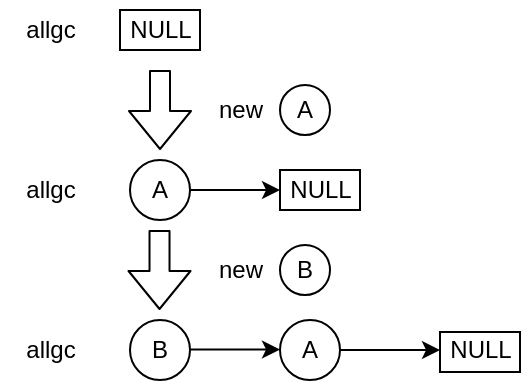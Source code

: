 <mxfile>
    <diagram id="_iM76MYS8qOPmsm7Uyij" name="Page-1">
        <mxGraphModel dx="1014" dy="946" grid="1" gridSize="10" guides="1" tooltips="1" connect="1" arrows="1" fold="1" page="0" pageScale="1" pageWidth="850" pageHeight="1100" math="0" shadow="0">
            <root>
                <mxCell id="0"/>
                <mxCell id="1" parent="0"/>
                <mxCell id="189" value="" style="rounded=0;whiteSpace=wrap;html=1;fontSize=16;" vertex="1" parent="1">
                    <mxGeometry x="-60" y="-30" width="40" height="20" as="geometry"/>
                </mxCell>
                <mxCell id="151" value="A" style="ellipse;whiteSpace=wrap;html=1;aspect=fixed;" vertex="1" parent="1">
                    <mxGeometry x="-55" y="45" width="30" height="30" as="geometry"/>
                </mxCell>
                <mxCell id="152" value="NULL" style="text;html=1;align=center;verticalAlign=middle;resizable=0;points=[];autosize=1;strokeColor=none;fillColor=none;" vertex="1" parent="1">
                    <mxGeometry x="-65" y="-35" width="50" height="30" as="geometry"/>
                </mxCell>
                <mxCell id="154" value="allgc" style="text;html=1;align=center;verticalAlign=middle;resizable=0;points=[];autosize=1;strokeColor=none;fillColor=none;" vertex="1" parent="1">
                    <mxGeometry x="-120" y="-35" width="50" height="30" as="geometry"/>
                </mxCell>
                <mxCell id="158" value="allgc" style="text;html=1;align=center;verticalAlign=middle;resizable=0;points=[];autosize=1;strokeColor=none;fillColor=none;" vertex="1" parent="1">
                    <mxGeometry x="-120" y="45" width="50" height="30" as="geometry"/>
                </mxCell>
                <mxCell id="159" value="" style="endArrow=classic;html=1;exitX=1;exitY=0.5;exitDx=0;exitDy=0;" edge="1" parent="1" source="151">
                    <mxGeometry width="50" height="50" relative="1" as="geometry">
                        <mxPoint x="260" y="345" as="sourcePoint"/>
                        <mxPoint x="20" y="60" as="targetPoint"/>
                    </mxGeometry>
                </mxCell>
                <mxCell id="170" value="&lt;font style=&quot;font-size: 12px;&quot;&gt;new&lt;/font&gt;" style="text;html=1;align=center;verticalAlign=middle;resizable=0;points=[];autosize=1;strokeColor=none;fillColor=none;" vertex="1" parent="1">
                    <mxGeometry x="-25" y="5" width="50" height="30" as="geometry"/>
                </mxCell>
                <mxCell id="180" value="allgc" style="text;html=1;align=center;verticalAlign=middle;resizable=0;points=[];autosize=1;strokeColor=none;fillColor=none;" vertex="1" parent="1">
                    <mxGeometry x="-120" y="125" width="50" height="30" as="geometry"/>
                </mxCell>
                <mxCell id="192" value="" style="shape=flexArrow;endArrow=classic;html=1;fontSize=12;" edge="1" parent="1">
                    <mxGeometry width="50" height="50" relative="1" as="geometry">
                        <mxPoint x="-40" as="sourcePoint"/>
                        <mxPoint x="-40" y="40" as="targetPoint"/>
                    </mxGeometry>
                </mxCell>
                <mxCell id="193" value="A" style="ellipse;whiteSpace=wrap;html=1;aspect=fixed;" vertex="1" parent="1">
                    <mxGeometry x="20" y="7.5" width="25" height="25" as="geometry"/>
                </mxCell>
                <mxCell id="194" value="" style="rounded=0;whiteSpace=wrap;html=1;fontSize=16;" vertex="1" parent="1">
                    <mxGeometry x="20" y="50" width="40" height="20" as="geometry"/>
                </mxCell>
                <mxCell id="195" value="NULL" style="text;html=1;align=center;verticalAlign=middle;resizable=0;points=[];autosize=1;strokeColor=none;fillColor=none;" vertex="1" parent="1">
                    <mxGeometry x="15" y="45" width="50" height="30" as="geometry"/>
                </mxCell>
                <mxCell id="196" value="" style="shape=flexArrow;endArrow=classic;html=1;fontSize=12;" edge="1" parent="1">
                    <mxGeometry width="50" height="50" relative="1" as="geometry">
                        <mxPoint x="-40.24" y="80" as="sourcePoint"/>
                        <mxPoint x="-40.24" y="120" as="targetPoint"/>
                    </mxGeometry>
                </mxCell>
                <mxCell id="197" value="&lt;font style=&quot;font-size: 12px;&quot;&gt;new&lt;/font&gt;" style="text;html=1;align=center;verticalAlign=middle;resizable=0;points=[];autosize=1;strokeColor=none;fillColor=none;" vertex="1" parent="1">
                    <mxGeometry x="-25" y="85" width="50" height="30" as="geometry"/>
                </mxCell>
                <mxCell id="198" value="B" style="ellipse;whiteSpace=wrap;html=1;aspect=fixed;" vertex="1" parent="1">
                    <mxGeometry x="20" y="87.5" width="25" height="25" as="geometry"/>
                </mxCell>
                <mxCell id="199" value="A" style="ellipse;whiteSpace=wrap;html=1;aspect=fixed;" vertex="1" parent="1">
                    <mxGeometry x="20" y="125" width="30" height="30" as="geometry"/>
                </mxCell>
                <mxCell id="200" value="" style="endArrow=classic;html=1;exitX=1;exitY=0.5;exitDx=0;exitDy=0;" edge="1" parent="1" source="199">
                    <mxGeometry width="50" height="50" relative="1" as="geometry">
                        <mxPoint x="340" y="425" as="sourcePoint"/>
                        <mxPoint x="100" y="140" as="targetPoint"/>
                    </mxGeometry>
                </mxCell>
                <mxCell id="201" value="" style="rounded=0;whiteSpace=wrap;html=1;fontSize=16;" vertex="1" parent="1">
                    <mxGeometry x="100" y="131" width="40" height="20" as="geometry"/>
                </mxCell>
                <mxCell id="202" value="NULL" style="text;html=1;align=center;verticalAlign=middle;resizable=0;points=[];autosize=1;strokeColor=none;fillColor=none;" vertex="1" parent="1">
                    <mxGeometry x="95" y="125" width="50" height="30" as="geometry"/>
                </mxCell>
                <mxCell id="204" value="B" style="ellipse;whiteSpace=wrap;html=1;aspect=fixed;" vertex="1" parent="1">
                    <mxGeometry x="-55" y="125" width="30" height="30" as="geometry"/>
                </mxCell>
                <mxCell id="205" value="" style="endArrow=classic;html=1;exitX=1;exitY=0.5;exitDx=0;exitDy=0;" edge="1" parent="1">
                    <mxGeometry width="50" height="50" relative="1" as="geometry">
                        <mxPoint x="-25" y="139.76" as="sourcePoint"/>
                        <mxPoint x="20" y="139.76" as="targetPoint"/>
                    </mxGeometry>
                </mxCell>
            </root>
        </mxGraphModel>
    </diagram>
    <diagram id="ouXvWICmlVundjtFWcuV" name="Page-2">
        <mxGraphModel dx="1143" dy="660" grid="0" gridSize="10" guides="1" tooltips="1" connect="1" arrows="1" fold="1" page="0" pageScale="1" pageWidth="850" pageHeight="1100" math="0" shadow="0">
            <root>
                <mxCell id="0"/>
                <mxCell id="1" parent="0"/>
                <mxCell id="sn1TwzaURbwhgX4UDGPd-155" value="" style="rounded=0;whiteSpace=wrap;html=1;strokeColor=#FFFFFF;fontSize=12;fontColor=#FF0000;fillColor=none;" vertex="1" parent="1">
                    <mxGeometry x="-180" y="1830" width="530" height="340" as="geometry"/>
                </mxCell>
                <mxCell id="sn1TwzaURbwhgX4UDGPd-61" value="" style="rounded=0;whiteSpace=wrap;html=1;strokeColor=#FFFFFF;fontSize=12;fontColor=#FF0000;fillColor=none;" vertex="1" parent="1">
                    <mxGeometry x="-180" y="390" width="530" height="340" as="geometry"/>
                </mxCell>
                <mxCell id="sn1TwzaURbwhgX4UDGPd-1" value="allgc" style="text;html=1;align=center;verticalAlign=middle;resizable=0;points=[];autosize=1;strokeColor=none;fillColor=none;" vertex="1" parent="1">
                    <mxGeometry x="-165" y="405.5" width="50" height="30" as="geometry"/>
                </mxCell>
                <mxCell id="sn1TwzaURbwhgX4UDGPd-2" value="A" style="ellipse;whiteSpace=wrap;html=1;aspect=fixed;" vertex="1" parent="1">
                    <mxGeometry x="205" y="405.5" width="30" height="30" as="geometry"/>
                </mxCell>
                <mxCell id="sn1TwzaURbwhgX4UDGPd-3" value="" style="endArrow=classic;html=1;exitX=1;exitY=0.5;exitDx=0;exitDy=0;" edge="1" parent="1" source="sn1TwzaURbwhgX4UDGPd-2">
                    <mxGeometry width="50" height="50" relative="1" as="geometry">
                        <mxPoint x="525" y="705.5" as="sourcePoint"/>
                        <mxPoint x="285" y="420.5" as="targetPoint"/>
                    </mxGeometry>
                </mxCell>
                <mxCell id="sn1TwzaURbwhgX4UDGPd-4" value="" style="rounded=0;whiteSpace=wrap;html=1;fontSize=16;" vertex="1" parent="1">
                    <mxGeometry x="285" y="411.5" width="40" height="20" as="geometry"/>
                </mxCell>
                <mxCell id="sn1TwzaURbwhgX4UDGPd-5" value="NULL" style="text;html=1;align=center;verticalAlign=middle;resizable=0;points=[];autosize=1;strokeColor=none;fillColor=none;" vertex="1" parent="1">
                    <mxGeometry x="280" y="405.5" width="50" height="30" as="geometry"/>
                </mxCell>
                <mxCell id="sn1TwzaURbwhgX4UDGPd-6" value="B" style="ellipse;whiteSpace=wrap;html=1;aspect=fixed;" vertex="1" parent="1">
                    <mxGeometry x="130" y="405.5" width="30" height="30" as="geometry"/>
                </mxCell>
                <mxCell id="sn1TwzaURbwhgX4UDGPd-7" value="" style="endArrow=classic;html=1;exitX=1;exitY=0.5;exitDx=0;exitDy=0;" edge="1" parent="1">
                    <mxGeometry width="50" height="50" relative="1" as="geometry">
                        <mxPoint x="160" y="420.26" as="sourcePoint"/>
                        <mxPoint x="205" y="420.26" as="targetPoint"/>
                    </mxGeometry>
                </mxCell>
                <mxCell id="sn1TwzaURbwhgX4UDGPd-8" value="" style="rounded=0;whiteSpace=wrap;html=1;fontSize=12;fillColor=default;strokeColor=#FF0000;" vertex="1" parent="1">
                    <mxGeometry x="-120" y="600" width="80" height="40" as="geometry"/>
                </mxCell>
                <mxCell id="sn1TwzaURbwhgX4UDGPd-9" value="" style="rounded=0;whiteSpace=wrap;html=1;fontSize=12;fillColor=default;strokeColor=#FF0000;" vertex="1" parent="1">
                    <mxGeometry x="-120" y="560" width="80" height="40" as="geometry"/>
                </mxCell>
                <mxCell id="sn1TwzaURbwhgX4UDGPd-10" value="" style="rounded=0;whiteSpace=wrap;html=1;fontSize=12;fillColor=default;strokeColor=#FF0000;" vertex="1" parent="1">
                    <mxGeometry x="-120" y="520" width="80" height="40" as="geometry"/>
                </mxCell>
                <mxCell id="sn1TwzaURbwhgX4UDGPd-11" value="&lt;font color=&quot;#ff0000&quot;&gt;...&lt;/font&gt;" style="rounded=0;whiteSpace=wrap;html=1;fontSize=12;fillColor=default;strokeColor=#FF0000;" vertex="1" parent="1">
                    <mxGeometry x="-120" y="480" width="80" height="40" as="geometry"/>
                </mxCell>
                <mxCell id="sn1TwzaURbwhgX4UDGPd-12" value="" style="ellipse;whiteSpace=wrap;html=1;fontSize=12;strokeColor=#FFFF33;" vertex="1" parent="1">
                    <mxGeometry x="-115" y="680" width="70" height="40" as="geometry"/>
                </mxCell>
                <mxCell id="sn1TwzaURbwhgX4UDGPd-13" value="A" style="ellipse;whiteSpace=wrap;html=1;aspect=fixed;" vertex="1" parent="1">
                    <mxGeometry x="40" y="605" width="30" height="30" as="geometry"/>
                </mxCell>
                <mxCell id="sn1TwzaURbwhgX4UDGPd-14" value="D" style="ellipse;whiteSpace=wrap;html=1;aspect=fixed;" vertex="1" parent="1">
                    <mxGeometry x="105" y="685" width="30" height="30" as="geometry"/>
                </mxCell>
                <mxCell id="sn1TwzaURbwhgX4UDGPd-15" value="C" style="ellipse;whiteSpace=wrap;html=1;aspect=fixed;" vertex="1" parent="1">
                    <mxGeometry x="105" y="525" width="30" height="30" as="geometry"/>
                </mxCell>
                <mxCell id="sn1TwzaURbwhgX4UDGPd-16" value="B" style="ellipse;whiteSpace=wrap;html=1;aspect=fixed;" vertex="1" parent="1">
                    <mxGeometry x="105" y="605" width="30" height="30" as="geometry"/>
                </mxCell>
                <mxCell id="sn1TwzaURbwhgX4UDGPd-17" value="&lt;font color=&quot;#ff0000&quot;&gt;栈&lt;/font&gt;" style="text;html=1;align=center;verticalAlign=middle;resizable=0;points=[];autosize=1;strokeColor=none;fillColor=none;fontSize=12;" vertex="1" parent="1">
                    <mxGeometry x="-160" y="550" width="40" height="30" as="geometry"/>
                </mxCell>
                <mxCell id="sn1TwzaURbwhgX4UDGPd-18" value="" style="endArrow=classic;html=1;fontSize=12;exitX=1;exitY=0.5;exitDx=0;exitDy=0;strokeColor=#FF0000;" edge="1" parent="1" source="sn1TwzaURbwhgX4UDGPd-8">
                    <mxGeometry width="50" height="50" relative="1" as="geometry">
                        <mxPoint x="-30" y="570" as="sourcePoint"/>
                        <mxPoint x="40" y="620" as="targetPoint"/>
                    </mxGeometry>
                </mxCell>
                <mxCell id="sn1TwzaURbwhgX4UDGPd-19" value="" style="endArrow=classic;html=1;strokeColor=#00FF00;fontSize=12;exitX=1;exitY=0.5;exitDx=0;exitDy=0;entryX=0;entryY=0.5;entryDx=0;entryDy=0;" edge="1" parent="1" source="sn1TwzaURbwhgX4UDGPd-13" target="sn1TwzaURbwhgX4UDGPd-16">
                    <mxGeometry width="50" height="50" relative="1" as="geometry">
                        <mxPoint x="30" y="610" as="sourcePoint"/>
                        <mxPoint x="100" y="620" as="targetPoint"/>
                    </mxGeometry>
                </mxCell>
                <mxCell id="sn1TwzaURbwhgX4UDGPd-20" value="" style="endArrow=classic;html=1;strokeColor=#00FF00;fontSize=12;exitX=0.5;exitY=1;exitDx=0;exitDy=0;" edge="1" parent="1" source="sn1TwzaURbwhgX4UDGPd-16">
                    <mxGeometry width="50" height="50" relative="1" as="geometry">
                        <mxPoint x="-10" y="640" as="sourcePoint"/>
                        <mxPoint x="120" y="685" as="targetPoint"/>
                    </mxGeometry>
                </mxCell>
                <mxCell id="sn1TwzaURbwhgX4UDGPd-21" value="" style="endArrow=classic;html=1;strokeColor=#00FF00;fontSize=12;entryX=0.5;entryY=1;entryDx=0;entryDy=0;exitX=0.5;exitY=0;exitDx=0;exitDy=0;" edge="1" parent="1" source="sn1TwzaURbwhgX4UDGPd-16" target="sn1TwzaURbwhgX4UDGPd-15">
                    <mxGeometry width="50" height="50" relative="1" as="geometry">
                        <mxPoint x="50" y="630" as="sourcePoint"/>
                        <mxPoint x="100" y="580" as="targetPoint"/>
                    </mxGeometry>
                </mxCell>
                <mxCell id="sn1TwzaURbwhgX4UDGPd-22" value="" style="endArrow=classic;html=1;strokeColor=#FFFF33;fontSize=12;fontColor=#FF0000;exitX=1;exitY=0.5;exitDx=0;exitDy=0;entryX=0;entryY=0.5;entryDx=0;entryDy=0;" edge="1" parent="1" source="sn1TwzaURbwhgX4UDGPd-12" target="sn1TwzaURbwhgX4UDGPd-14">
                    <mxGeometry width="50" height="50" relative="1" as="geometry">
                        <mxPoint x="10" y="630" as="sourcePoint"/>
                        <mxPoint x="60" y="580" as="targetPoint"/>
                    </mxGeometry>
                </mxCell>
                <mxCell id="sn1TwzaURbwhgX4UDGPd-23" value="C" style="ellipse;whiteSpace=wrap;html=1;aspect=fixed;" vertex="1" parent="1">
                    <mxGeometry x="50" y="406.5" width="30" height="30" as="geometry"/>
                </mxCell>
                <mxCell id="sn1TwzaURbwhgX4UDGPd-24" value="" style="endArrow=classic;html=1;exitX=1;exitY=0.5;exitDx=0;exitDy=0;" edge="1" parent="1" source="sn1TwzaURbwhgX4UDGPd-23">
                    <mxGeometry width="50" height="50" relative="1" as="geometry">
                        <mxPoint x="370" y="706.5" as="sourcePoint"/>
                        <mxPoint x="130" y="421.5" as="targetPoint"/>
                    </mxGeometry>
                </mxCell>
                <mxCell id="sn1TwzaURbwhgX4UDGPd-25" value="D" style="ellipse;whiteSpace=wrap;html=1;aspect=fixed;" vertex="1" parent="1">
                    <mxGeometry x="-25" y="406.5" width="30" height="30" as="geometry"/>
                </mxCell>
                <mxCell id="sn1TwzaURbwhgX4UDGPd-26" value="" style="endArrow=classic;html=1;exitX=1;exitY=0.5;exitDx=0;exitDy=0;" edge="1" parent="1">
                    <mxGeometry width="50" height="50" relative="1" as="geometry">
                        <mxPoint x="5" y="421.26" as="sourcePoint"/>
                        <mxPoint x="50" y="421.26" as="targetPoint"/>
                    </mxGeometry>
                </mxCell>
                <mxCell id="sn1TwzaURbwhgX4UDGPd-27" value="E" style="ellipse;whiteSpace=wrap;html=1;aspect=fixed;" vertex="1" parent="1">
                    <mxGeometry x="-100" y="406.5" width="30" height="30" as="geometry"/>
                </mxCell>
                <mxCell id="sn1TwzaURbwhgX4UDGPd-28" value="" style="endArrow=classic;html=1;exitX=1;exitY=0.5;exitDx=0;exitDy=0;" edge="1" parent="1">
                    <mxGeometry width="50" height="50" relative="1" as="geometry">
                        <mxPoint x="-70" y="421.26" as="sourcePoint"/>
                        <mxPoint x="-25" y="421.26" as="targetPoint"/>
                    </mxGeometry>
                </mxCell>
                <mxCell id="sn1TwzaURbwhgX4UDGPd-29" value="&lt;span style=&quot;color: rgb(255, 255, 51);&quot;&gt;全局表&lt;/span&gt;" style="text;html=1;align=center;verticalAlign=middle;resizable=0;points=[];autosize=1;strokeColor=none;fillColor=none;fontSize=12;fontColor=#FF0000;" vertex="1" parent="1">
                    <mxGeometry x="-170" y="685" width="60" height="30" as="geometry"/>
                </mxCell>
                <mxCell id="sn1TwzaURbwhgX4UDGPd-30" value="E" style="ellipse;whiteSpace=wrap;html=1;aspect=fixed;" vertex="1" parent="1">
                    <mxGeometry x="160" y="605" width="30" height="30" as="geometry"/>
                </mxCell>
                <mxCell id="sn1TwzaURbwhgX4UDGPd-62" value="" style="rounded=0;whiteSpace=wrap;html=1;strokeColor=#FFFFFF;fontSize=12;fontColor=#FF0000;fillColor=none;" vertex="1" parent="1">
                    <mxGeometry x="-180" y="750" width="530" height="340" as="geometry"/>
                </mxCell>
                <mxCell id="sn1TwzaURbwhgX4UDGPd-63" value="allgc" style="text;html=1;align=center;verticalAlign=middle;resizable=0;points=[];autosize=1;strokeColor=none;fillColor=none;" vertex="1" parent="1">
                    <mxGeometry x="-165" y="765.5" width="50" height="30" as="geometry"/>
                </mxCell>
                <mxCell id="sn1TwzaURbwhgX4UDGPd-64" value="A" style="ellipse;whiteSpace=wrap;html=1;aspect=fixed;fillColor=#666666;strokeColor=#666666;" vertex="1" parent="1">
                    <mxGeometry x="205" y="765.5" width="30" height="30" as="geometry"/>
                </mxCell>
                <mxCell id="sn1TwzaURbwhgX4UDGPd-65" value="" style="endArrow=classic;html=1;exitX=1;exitY=0.5;exitDx=0;exitDy=0;" edge="1" parent="1" source="sn1TwzaURbwhgX4UDGPd-64">
                    <mxGeometry width="50" height="50" relative="1" as="geometry">
                        <mxPoint x="525" y="1065.5" as="sourcePoint"/>
                        <mxPoint x="285" y="780.5" as="targetPoint"/>
                    </mxGeometry>
                </mxCell>
                <mxCell id="sn1TwzaURbwhgX4UDGPd-66" value="" style="rounded=0;whiteSpace=wrap;html=1;fontSize=16;" vertex="1" parent="1">
                    <mxGeometry x="285" y="771.5" width="40" height="20" as="geometry"/>
                </mxCell>
                <mxCell id="sn1TwzaURbwhgX4UDGPd-67" value="NULL" style="text;html=1;align=center;verticalAlign=middle;resizable=0;points=[];autosize=1;strokeColor=none;fillColor=none;" vertex="1" parent="1">
                    <mxGeometry x="280" y="765.5" width="50" height="30" as="geometry"/>
                </mxCell>
                <mxCell id="sn1TwzaURbwhgX4UDGPd-68" value="B" style="ellipse;whiteSpace=wrap;html=1;aspect=fixed;" vertex="1" parent="1">
                    <mxGeometry x="130" y="765.5" width="30" height="30" as="geometry"/>
                </mxCell>
                <mxCell id="sn1TwzaURbwhgX4UDGPd-69" value="" style="endArrow=classic;html=1;exitX=1;exitY=0.5;exitDx=0;exitDy=0;" edge="1" parent="1">
                    <mxGeometry width="50" height="50" relative="1" as="geometry">
                        <mxPoint x="160" y="780.26" as="sourcePoint"/>
                        <mxPoint x="205" y="780.26" as="targetPoint"/>
                    </mxGeometry>
                </mxCell>
                <mxCell id="sn1TwzaURbwhgX4UDGPd-70" value="" style="rounded=0;whiteSpace=wrap;html=1;fontSize=12;fillColor=default;strokeColor=#FF0000;" vertex="1" parent="1">
                    <mxGeometry x="-120" y="960" width="80" height="40" as="geometry"/>
                </mxCell>
                <mxCell id="sn1TwzaURbwhgX4UDGPd-71" value="" style="rounded=0;whiteSpace=wrap;html=1;fontSize=12;fillColor=default;strokeColor=#FF0000;" vertex="1" parent="1">
                    <mxGeometry x="-120" y="920" width="80" height="40" as="geometry"/>
                </mxCell>
                <mxCell id="sn1TwzaURbwhgX4UDGPd-72" value="" style="rounded=0;whiteSpace=wrap;html=1;fontSize=12;fillColor=default;strokeColor=#FF0000;" vertex="1" parent="1">
                    <mxGeometry x="-120" y="880" width="80" height="40" as="geometry"/>
                </mxCell>
                <mxCell id="sn1TwzaURbwhgX4UDGPd-73" value="&lt;font color=&quot;#ff0000&quot;&gt;...&lt;/font&gt;" style="rounded=0;whiteSpace=wrap;html=1;fontSize=12;fillColor=default;strokeColor=#FF0000;" vertex="1" parent="1">
                    <mxGeometry x="-120" y="840" width="80" height="40" as="geometry"/>
                </mxCell>
                <mxCell id="sn1TwzaURbwhgX4UDGPd-74" value="" style="ellipse;whiteSpace=wrap;html=1;fontSize=12;strokeColor=#FFFF33;" vertex="1" parent="1">
                    <mxGeometry x="-115" y="1040" width="70" height="40" as="geometry"/>
                </mxCell>
                <mxCell id="sn1TwzaURbwhgX4UDGPd-75" value="A" style="ellipse;whiteSpace=wrap;html=1;aspect=fixed;fillColor=#666666;strokeColor=#666666;" vertex="1" parent="1">
                    <mxGeometry x="40" y="965" width="30" height="30" as="geometry"/>
                </mxCell>
                <mxCell id="sn1TwzaURbwhgX4UDGPd-76" value="D" style="ellipse;whiteSpace=wrap;html=1;aspect=fixed;fillColor=#666666;strokeColor=#666666;" vertex="1" parent="1">
                    <mxGeometry x="105" y="1045" width="30" height="30" as="geometry"/>
                </mxCell>
                <mxCell id="sn1TwzaURbwhgX4UDGPd-77" value="C" style="ellipse;whiteSpace=wrap;html=1;aspect=fixed;" vertex="1" parent="1">
                    <mxGeometry x="105" y="885" width="30" height="30" as="geometry"/>
                </mxCell>
                <mxCell id="sn1TwzaURbwhgX4UDGPd-78" value="B" style="ellipse;whiteSpace=wrap;html=1;aspect=fixed;" vertex="1" parent="1">
                    <mxGeometry x="105" y="965" width="30" height="30" as="geometry"/>
                </mxCell>
                <mxCell id="sn1TwzaURbwhgX4UDGPd-79" value="&lt;font color=&quot;#ff0000&quot;&gt;栈&lt;/font&gt;" style="text;html=1;align=center;verticalAlign=middle;resizable=0;points=[];autosize=1;strokeColor=none;fillColor=none;fontSize=12;" vertex="1" parent="1">
                    <mxGeometry x="-160" y="910" width="40" height="30" as="geometry"/>
                </mxCell>
                <mxCell id="sn1TwzaURbwhgX4UDGPd-80" value="" style="endArrow=classic;html=1;fontSize=12;exitX=1;exitY=0.5;exitDx=0;exitDy=0;strokeColor=#FF0000;" edge="1" parent="1" source="sn1TwzaURbwhgX4UDGPd-70">
                    <mxGeometry width="50" height="50" relative="1" as="geometry">
                        <mxPoint x="-30" y="930" as="sourcePoint"/>
                        <mxPoint x="40" y="980" as="targetPoint"/>
                    </mxGeometry>
                </mxCell>
                <mxCell id="sn1TwzaURbwhgX4UDGPd-81" value="" style="endArrow=classic;html=1;strokeColor=#00FF00;fontSize=12;exitX=1;exitY=0.5;exitDx=0;exitDy=0;entryX=0;entryY=0.5;entryDx=0;entryDy=0;" edge="1" parent="1" source="sn1TwzaURbwhgX4UDGPd-75" target="sn1TwzaURbwhgX4UDGPd-78">
                    <mxGeometry width="50" height="50" relative="1" as="geometry">
                        <mxPoint x="30" y="970" as="sourcePoint"/>
                        <mxPoint x="100" y="980" as="targetPoint"/>
                    </mxGeometry>
                </mxCell>
                <mxCell id="sn1TwzaURbwhgX4UDGPd-82" value="" style="endArrow=classic;html=1;strokeColor=#00FF00;fontSize=12;exitX=0.5;exitY=1;exitDx=0;exitDy=0;" edge="1" parent="1" source="sn1TwzaURbwhgX4UDGPd-78">
                    <mxGeometry width="50" height="50" relative="1" as="geometry">
                        <mxPoint x="-10" y="1000" as="sourcePoint"/>
                        <mxPoint x="120" y="1045" as="targetPoint"/>
                    </mxGeometry>
                </mxCell>
                <mxCell id="sn1TwzaURbwhgX4UDGPd-83" value="" style="endArrow=classic;html=1;strokeColor=#00FF00;fontSize=12;entryX=0.5;entryY=1;entryDx=0;entryDy=0;exitX=0.5;exitY=0;exitDx=0;exitDy=0;" edge="1" parent="1" source="sn1TwzaURbwhgX4UDGPd-78" target="sn1TwzaURbwhgX4UDGPd-77">
                    <mxGeometry width="50" height="50" relative="1" as="geometry">
                        <mxPoint x="50" y="990" as="sourcePoint"/>
                        <mxPoint x="100" y="940" as="targetPoint"/>
                    </mxGeometry>
                </mxCell>
                <mxCell id="sn1TwzaURbwhgX4UDGPd-84" value="" style="endArrow=classic;html=1;strokeColor=#FFFF33;fontSize=12;fontColor=#FF0000;exitX=1;exitY=0.5;exitDx=0;exitDy=0;entryX=0;entryY=0.5;entryDx=0;entryDy=0;" edge="1" parent="1" source="sn1TwzaURbwhgX4UDGPd-74" target="sn1TwzaURbwhgX4UDGPd-76">
                    <mxGeometry width="50" height="50" relative="1" as="geometry">
                        <mxPoint x="10" y="990" as="sourcePoint"/>
                        <mxPoint x="60" y="940" as="targetPoint"/>
                    </mxGeometry>
                </mxCell>
                <mxCell id="sn1TwzaURbwhgX4UDGPd-85" value="C" style="ellipse;whiteSpace=wrap;html=1;aspect=fixed;" vertex="1" parent="1">
                    <mxGeometry x="50" y="766.5" width="30" height="30" as="geometry"/>
                </mxCell>
                <mxCell id="sn1TwzaURbwhgX4UDGPd-86" value="" style="endArrow=classic;html=1;exitX=1;exitY=0.5;exitDx=0;exitDy=0;" edge="1" parent="1" source="sn1TwzaURbwhgX4UDGPd-85">
                    <mxGeometry width="50" height="50" relative="1" as="geometry">
                        <mxPoint x="370" y="1066.5" as="sourcePoint"/>
                        <mxPoint x="130" y="781.5" as="targetPoint"/>
                    </mxGeometry>
                </mxCell>
                <mxCell id="sn1TwzaURbwhgX4UDGPd-87" value="D" style="ellipse;whiteSpace=wrap;html=1;aspect=fixed;fillColor=#666666;strokeColor=#666666;" vertex="1" parent="1">
                    <mxGeometry x="-25" y="766.5" width="30" height="30" as="geometry"/>
                </mxCell>
                <mxCell id="sn1TwzaURbwhgX4UDGPd-88" value="" style="endArrow=classic;html=1;exitX=1;exitY=0.5;exitDx=0;exitDy=0;" edge="1" parent="1">
                    <mxGeometry width="50" height="50" relative="1" as="geometry">
                        <mxPoint x="5" y="781.26" as="sourcePoint"/>
                        <mxPoint x="50" y="781.26" as="targetPoint"/>
                    </mxGeometry>
                </mxCell>
                <mxCell id="sn1TwzaURbwhgX4UDGPd-89" value="E" style="ellipse;whiteSpace=wrap;html=1;aspect=fixed;" vertex="1" parent="1">
                    <mxGeometry x="-100" y="766.5" width="30" height="30" as="geometry"/>
                </mxCell>
                <mxCell id="sn1TwzaURbwhgX4UDGPd-90" value="" style="endArrow=classic;html=1;exitX=1;exitY=0.5;exitDx=0;exitDy=0;" edge="1" parent="1">
                    <mxGeometry width="50" height="50" relative="1" as="geometry">
                        <mxPoint x="-70" y="781.26" as="sourcePoint"/>
                        <mxPoint x="-25" y="781.26" as="targetPoint"/>
                    </mxGeometry>
                </mxCell>
                <mxCell id="sn1TwzaURbwhgX4UDGPd-91" value="&lt;span style=&quot;color: rgb(255, 255, 51);&quot;&gt;全局表&lt;/span&gt;" style="text;html=1;align=center;verticalAlign=middle;resizable=0;points=[];autosize=1;strokeColor=none;fillColor=none;fontSize=12;fontColor=#FF0000;" vertex="1" parent="1">
                    <mxGeometry x="-170" y="1045" width="60" height="30" as="geometry"/>
                </mxCell>
                <mxCell id="sn1TwzaURbwhgX4UDGPd-92" value="E" style="ellipse;whiteSpace=wrap;html=1;aspect=fixed;" vertex="1" parent="1">
                    <mxGeometry x="160" y="965" width="30" height="30" as="geometry"/>
                </mxCell>
                <mxCell id="sn1TwzaURbwhgX4UDGPd-93" value="" style="rounded=0;whiteSpace=wrap;html=1;strokeColor=#FFFFFF;fontSize=12;fontColor=#FF0000;fillColor=none;" vertex="1" parent="1">
                    <mxGeometry x="-180" y="1110" width="530" height="340" as="geometry"/>
                </mxCell>
                <mxCell id="sn1TwzaURbwhgX4UDGPd-94" value="allgc" style="text;html=1;align=center;verticalAlign=middle;resizable=0;points=[];autosize=1;strokeColor=none;fillColor=none;" vertex="1" parent="1">
                    <mxGeometry x="-165" y="1125.5" width="50" height="30" as="geometry"/>
                </mxCell>
                <mxCell id="sn1TwzaURbwhgX4UDGPd-95" value="A" style="ellipse;whiteSpace=wrap;html=1;aspect=fixed;fillColor=#000000;strokeColor=#000000;" vertex="1" parent="1">
                    <mxGeometry x="205" y="1125.5" width="30" height="30" as="geometry"/>
                </mxCell>
                <mxCell id="sn1TwzaURbwhgX4UDGPd-96" value="" style="endArrow=classic;html=1;exitX=1;exitY=0.5;exitDx=0;exitDy=0;" edge="1" parent="1" source="sn1TwzaURbwhgX4UDGPd-95">
                    <mxGeometry width="50" height="50" relative="1" as="geometry">
                        <mxPoint x="525" y="1425.5" as="sourcePoint"/>
                        <mxPoint x="285" y="1140.5" as="targetPoint"/>
                    </mxGeometry>
                </mxCell>
                <mxCell id="sn1TwzaURbwhgX4UDGPd-97" value="" style="rounded=0;whiteSpace=wrap;html=1;fontSize=16;" vertex="1" parent="1">
                    <mxGeometry x="285" y="1131.5" width="40" height="20" as="geometry"/>
                </mxCell>
                <mxCell id="sn1TwzaURbwhgX4UDGPd-98" value="NULL" style="text;html=1;align=center;verticalAlign=middle;resizable=0;points=[];autosize=1;strokeColor=none;fillColor=none;" vertex="1" parent="1">
                    <mxGeometry x="280" y="1125.5" width="50" height="30" as="geometry"/>
                </mxCell>
                <mxCell id="sn1TwzaURbwhgX4UDGPd-99" value="B" style="ellipse;whiteSpace=wrap;html=1;aspect=fixed;fillColor=#666666;strokeColor=#666666;" vertex="1" parent="1">
                    <mxGeometry x="130" y="1125.5" width="30" height="30" as="geometry"/>
                </mxCell>
                <mxCell id="sn1TwzaURbwhgX4UDGPd-100" value="" style="endArrow=classic;html=1;exitX=1;exitY=0.5;exitDx=0;exitDy=0;" edge="1" parent="1">
                    <mxGeometry width="50" height="50" relative="1" as="geometry">
                        <mxPoint x="160" y="1140.26" as="sourcePoint"/>
                        <mxPoint x="205" y="1140.26" as="targetPoint"/>
                    </mxGeometry>
                </mxCell>
                <mxCell id="sn1TwzaURbwhgX4UDGPd-101" value="" style="rounded=0;whiteSpace=wrap;html=1;fontSize=12;fillColor=default;strokeColor=#FF0000;" vertex="1" parent="1">
                    <mxGeometry x="-120" y="1320" width="80" height="40" as="geometry"/>
                </mxCell>
                <mxCell id="sn1TwzaURbwhgX4UDGPd-102" value="" style="rounded=0;whiteSpace=wrap;html=1;fontSize=12;fillColor=default;strokeColor=#FF0000;" vertex="1" parent="1">
                    <mxGeometry x="-120" y="1280" width="80" height="40" as="geometry"/>
                </mxCell>
                <mxCell id="sn1TwzaURbwhgX4UDGPd-103" value="" style="rounded=0;whiteSpace=wrap;html=1;fontSize=12;fillColor=default;strokeColor=#FF0000;" vertex="1" parent="1">
                    <mxGeometry x="-120" y="1240" width="80" height="40" as="geometry"/>
                </mxCell>
                <mxCell id="sn1TwzaURbwhgX4UDGPd-104" value="&lt;font color=&quot;#ff0000&quot;&gt;...&lt;/font&gt;" style="rounded=0;whiteSpace=wrap;html=1;fontSize=12;fillColor=default;strokeColor=#FF0000;" vertex="1" parent="1">
                    <mxGeometry x="-120" y="1200" width="80" height="40" as="geometry"/>
                </mxCell>
                <mxCell id="sn1TwzaURbwhgX4UDGPd-105" value="" style="ellipse;whiteSpace=wrap;html=1;fontSize=12;strokeColor=#FFFF33;" vertex="1" parent="1">
                    <mxGeometry x="-115" y="1400" width="70" height="40" as="geometry"/>
                </mxCell>
                <mxCell id="sn1TwzaURbwhgX4UDGPd-106" value="A" style="ellipse;whiteSpace=wrap;html=1;aspect=fixed;fillColor=#000000;strokeColor=#000000;" vertex="1" parent="1">
                    <mxGeometry x="40" y="1325" width="30" height="30" as="geometry"/>
                </mxCell>
                <mxCell id="sn1TwzaURbwhgX4UDGPd-107" value="D" style="ellipse;whiteSpace=wrap;html=1;aspect=fixed;fillColor=#000000;" vertex="1" parent="1">
                    <mxGeometry x="105" y="1405" width="30" height="30" as="geometry"/>
                </mxCell>
                <mxCell id="sn1TwzaURbwhgX4UDGPd-108" value="C" style="ellipse;whiteSpace=wrap;html=1;aspect=fixed;" vertex="1" parent="1">
                    <mxGeometry x="105" y="1245" width="30" height="30" as="geometry"/>
                </mxCell>
                <mxCell id="sn1TwzaURbwhgX4UDGPd-109" value="B" style="ellipse;whiteSpace=wrap;html=1;aspect=fixed;fillColor=#666666;strokeColor=#666666;" vertex="1" parent="1">
                    <mxGeometry x="105" y="1325" width="30" height="30" as="geometry"/>
                </mxCell>
                <mxCell id="sn1TwzaURbwhgX4UDGPd-110" value="&lt;font color=&quot;#ff0000&quot;&gt;栈&lt;/font&gt;" style="text;html=1;align=center;verticalAlign=middle;resizable=0;points=[];autosize=1;strokeColor=none;fillColor=none;fontSize=12;" vertex="1" parent="1">
                    <mxGeometry x="-160" y="1270" width="40" height="30" as="geometry"/>
                </mxCell>
                <mxCell id="sn1TwzaURbwhgX4UDGPd-111" value="" style="endArrow=classic;html=1;fontSize=12;exitX=1;exitY=0.5;exitDx=0;exitDy=0;strokeColor=#FF0000;" edge="1" parent="1" source="sn1TwzaURbwhgX4UDGPd-101">
                    <mxGeometry width="50" height="50" relative="1" as="geometry">
                        <mxPoint x="-30" y="1290" as="sourcePoint"/>
                        <mxPoint x="40" y="1340" as="targetPoint"/>
                    </mxGeometry>
                </mxCell>
                <mxCell id="sn1TwzaURbwhgX4UDGPd-112" value="" style="endArrow=classic;html=1;strokeColor=#00FF00;fontSize=12;exitX=1;exitY=0.5;exitDx=0;exitDy=0;entryX=0;entryY=0.5;entryDx=0;entryDy=0;" edge="1" parent="1" source="sn1TwzaURbwhgX4UDGPd-106" target="sn1TwzaURbwhgX4UDGPd-109">
                    <mxGeometry width="50" height="50" relative="1" as="geometry">
                        <mxPoint x="30" y="1330" as="sourcePoint"/>
                        <mxPoint x="100" y="1340" as="targetPoint"/>
                    </mxGeometry>
                </mxCell>
                <mxCell id="sn1TwzaURbwhgX4UDGPd-113" value="" style="endArrow=classic;html=1;strokeColor=#00FF00;fontSize=12;exitX=0.5;exitY=1;exitDx=0;exitDy=0;" edge="1" parent="1" source="sn1TwzaURbwhgX4UDGPd-109">
                    <mxGeometry width="50" height="50" relative="1" as="geometry">
                        <mxPoint x="-10" y="1360" as="sourcePoint"/>
                        <mxPoint x="120" y="1405" as="targetPoint"/>
                    </mxGeometry>
                </mxCell>
                <mxCell id="sn1TwzaURbwhgX4UDGPd-114" value="" style="endArrow=classic;html=1;strokeColor=#00FF00;fontSize=12;entryX=0.5;entryY=1;entryDx=0;entryDy=0;exitX=0.5;exitY=0;exitDx=0;exitDy=0;" edge="1" parent="1" source="sn1TwzaURbwhgX4UDGPd-109" target="sn1TwzaURbwhgX4UDGPd-108">
                    <mxGeometry width="50" height="50" relative="1" as="geometry">
                        <mxPoint x="50" y="1350" as="sourcePoint"/>
                        <mxPoint x="100" y="1300" as="targetPoint"/>
                    </mxGeometry>
                </mxCell>
                <mxCell id="sn1TwzaURbwhgX4UDGPd-115" value="" style="endArrow=classic;html=1;strokeColor=#FFFF33;fontSize=12;fontColor=#FF0000;exitX=1;exitY=0.5;exitDx=0;exitDy=0;entryX=0;entryY=0.5;entryDx=0;entryDy=0;" edge="1" parent="1" source="sn1TwzaURbwhgX4UDGPd-105" target="sn1TwzaURbwhgX4UDGPd-107">
                    <mxGeometry width="50" height="50" relative="1" as="geometry">
                        <mxPoint x="10" y="1350" as="sourcePoint"/>
                        <mxPoint x="60" y="1300" as="targetPoint"/>
                    </mxGeometry>
                </mxCell>
                <mxCell id="sn1TwzaURbwhgX4UDGPd-116" value="C" style="ellipse;whiteSpace=wrap;html=1;aspect=fixed;" vertex="1" parent="1">
                    <mxGeometry x="50" y="1126.5" width="30" height="30" as="geometry"/>
                </mxCell>
                <mxCell id="sn1TwzaURbwhgX4UDGPd-117" value="" style="endArrow=classic;html=1;exitX=1;exitY=0.5;exitDx=0;exitDy=0;" edge="1" parent="1" source="sn1TwzaURbwhgX4UDGPd-116">
                    <mxGeometry width="50" height="50" relative="1" as="geometry">
                        <mxPoint x="370" y="1426.5" as="sourcePoint"/>
                        <mxPoint x="130" y="1141.5" as="targetPoint"/>
                    </mxGeometry>
                </mxCell>
                <mxCell id="sn1TwzaURbwhgX4UDGPd-118" value="D" style="ellipse;whiteSpace=wrap;html=1;aspect=fixed;fillColor=#000000;strokeColor=#000000;" vertex="1" parent="1">
                    <mxGeometry x="-25" y="1126.5" width="30" height="30" as="geometry"/>
                </mxCell>
                <mxCell id="sn1TwzaURbwhgX4UDGPd-119" value="" style="endArrow=classic;html=1;exitX=1;exitY=0.5;exitDx=0;exitDy=0;" edge="1" parent="1">
                    <mxGeometry width="50" height="50" relative="1" as="geometry">
                        <mxPoint x="5" y="1141.26" as="sourcePoint"/>
                        <mxPoint x="50" y="1141.26" as="targetPoint"/>
                    </mxGeometry>
                </mxCell>
                <mxCell id="sn1TwzaURbwhgX4UDGPd-120" value="E" style="ellipse;whiteSpace=wrap;html=1;aspect=fixed;" vertex="1" parent="1">
                    <mxGeometry x="-100" y="1126.5" width="30" height="30" as="geometry"/>
                </mxCell>
                <mxCell id="sn1TwzaURbwhgX4UDGPd-121" value="" style="endArrow=classic;html=1;exitX=1;exitY=0.5;exitDx=0;exitDy=0;" edge="1" parent="1">
                    <mxGeometry width="50" height="50" relative="1" as="geometry">
                        <mxPoint x="-70" y="1141.26" as="sourcePoint"/>
                        <mxPoint x="-25" y="1141.26" as="targetPoint"/>
                    </mxGeometry>
                </mxCell>
                <mxCell id="sn1TwzaURbwhgX4UDGPd-122" value="&lt;span style=&quot;color: rgb(255, 255, 51);&quot;&gt;全局表&lt;/span&gt;" style="text;html=1;align=center;verticalAlign=middle;resizable=0;points=[];autosize=1;strokeColor=none;fillColor=none;fontSize=12;fontColor=#FF0000;" vertex="1" parent="1">
                    <mxGeometry x="-170" y="1405" width="60" height="30" as="geometry"/>
                </mxCell>
                <mxCell id="sn1TwzaURbwhgX4UDGPd-123" value="E" style="ellipse;whiteSpace=wrap;html=1;aspect=fixed;" vertex="1" parent="1">
                    <mxGeometry x="160" y="1325" width="30" height="30" as="geometry"/>
                </mxCell>
                <mxCell id="sn1TwzaURbwhgX4UDGPd-124" value="" style="rounded=0;whiteSpace=wrap;html=1;strokeColor=#FFFFFF;fontSize=12;fontColor=#FF0000;fillColor=none;" vertex="1" parent="1">
                    <mxGeometry x="-180" y="1470" width="530" height="340" as="geometry"/>
                </mxCell>
                <mxCell id="sn1TwzaURbwhgX4UDGPd-125" value="allgc" style="text;html=1;align=center;verticalAlign=middle;resizable=0;points=[];autosize=1;strokeColor=none;fillColor=none;" vertex="1" parent="1">
                    <mxGeometry x="-165" y="1485.5" width="50" height="30" as="geometry"/>
                </mxCell>
                <mxCell id="sn1TwzaURbwhgX4UDGPd-126" value="A" style="ellipse;whiteSpace=wrap;html=1;aspect=fixed;fillColor=#000000;" vertex="1" parent="1">
                    <mxGeometry x="205" y="1485.5" width="30" height="30" as="geometry"/>
                </mxCell>
                <mxCell id="sn1TwzaURbwhgX4UDGPd-127" value="" style="endArrow=classic;html=1;exitX=1;exitY=0.5;exitDx=0;exitDy=0;" edge="1" parent="1" source="sn1TwzaURbwhgX4UDGPd-126">
                    <mxGeometry width="50" height="50" relative="1" as="geometry">
                        <mxPoint x="525" y="1785.5" as="sourcePoint"/>
                        <mxPoint x="285" y="1500.5" as="targetPoint"/>
                    </mxGeometry>
                </mxCell>
                <mxCell id="sn1TwzaURbwhgX4UDGPd-128" value="" style="rounded=0;whiteSpace=wrap;html=1;fontSize=16;" vertex="1" parent="1">
                    <mxGeometry x="285" y="1491.5" width="40" height="20" as="geometry"/>
                </mxCell>
                <mxCell id="sn1TwzaURbwhgX4UDGPd-129" value="NULL" style="text;html=1;align=center;verticalAlign=middle;resizable=0;points=[];autosize=1;strokeColor=none;fillColor=none;" vertex="1" parent="1">
                    <mxGeometry x="280" y="1485.5" width="50" height="30" as="geometry"/>
                </mxCell>
                <mxCell id="sn1TwzaURbwhgX4UDGPd-130" value="B" style="ellipse;whiteSpace=wrap;html=1;aspect=fixed;fillColor=#000000;" vertex="1" parent="1">
                    <mxGeometry x="130" y="1485.5" width="30" height="30" as="geometry"/>
                </mxCell>
                <mxCell id="sn1TwzaURbwhgX4UDGPd-131" value="" style="endArrow=classic;html=1;exitX=1;exitY=0.5;exitDx=0;exitDy=0;" edge="1" parent="1">
                    <mxGeometry width="50" height="50" relative="1" as="geometry">
                        <mxPoint x="160" y="1500.26" as="sourcePoint"/>
                        <mxPoint x="205" y="1500.26" as="targetPoint"/>
                    </mxGeometry>
                </mxCell>
                <mxCell id="sn1TwzaURbwhgX4UDGPd-132" value="" style="rounded=0;whiteSpace=wrap;html=1;fontSize=12;fillColor=default;strokeColor=#FF0000;" vertex="1" parent="1">
                    <mxGeometry x="-120" y="1680" width="80" height="40" as="geometry"/>
                </mxCell>
                <mxCell id="sn1TwzaURbwhgX4UDGPd-133" value="" style="rounded=0;whiteSpace=wrap;html=1;fontSize=12;fillColor=default;strokeColor=#FF0000;" vertex="1" parent="1">
                    <mxGeometry x="-120" y="1640" width="80" height="40" as="geometry"/>
                </mxCell>
                <mxCell id="sn1TwzaURbwhgX4UDGPd-134" value="" style="rounded=0;whiteSpace=wrap;html=1;fontSize=12;fillColor=default;strokeColor=#FF0000;" vertex="1" parent="1">
                    <mxGeometry x="-120" y="1600" width="80" height="40" as="geometry"/>
                </mxCell>
                <mxCell id="sn1TwzaURbwhgX4UDGPd-135" value="&lt;font color=&quot;#ff0000&quot;&gt;...&lt;/font&gt;" style="rounded=0;whiteSpace=wrap;html=1;fontSize=12;fillColor=default;strokeColor=#FF0000;" vertex="1" parent="1">
                    <mxGeometry x="-120" y="1560" width="80" height="40" as="geometry"/>
                </mxCell>
                <mxCell id="sn1TwzaURbwhgX4UDGPd-136" value="" style="ellipse;whiteSpace=wrap;html=1;fontSize=12;strokeColor=#FFFF33;" vertex="1" parent="1">
                    <mxGeometry x="-115" y="1760" width="70" height="40" as="geometry"/>
                </mxCell>
                <mxCell id="sn1TwzaURbwhgX4UDGPd-137" value="A" style="ellipse;whiteSpace=wrap;html=1;aspect=fixed;fillColor=#000000;strokeColor=#000000;" vertex="1" parent="1">
                    <mxGeometry x="40" y="1685" width="30" height="30" as="geometry"/>
                </mxCell>
                <mxCell id="sn1TwzaURbwhgX4UDGPd-138" value="D" style="ellipse;whiteSpace=wrap;html=1;aspect=fixed;fillColor=#000000;" vertex="1" parent="1">
                    <mxGeometry x="105" y="1765" width="30" height="30" as="geometry"/>
                </mxCell>
                <mxCell id="sn1TwzaURbwhgX4UDGPd-139" value="C" style="ellipse;whiteSpace=wrap;html=1;aspect=fixed;fillColor=#666666;strokeColor=#666666;" vertex="1" parent="1">
                    <mxGeometry x="105" y="1605" width="30" height="30" as="geometry"/>
                </mxCell>
                <mxCell id="sn1TwzaURbwhgX4UDGPd-140" value="B" style="ellipse;whiteSpace=wrap;html=1;aspect=fixed;fillColor=#000000;" vertex="1" parent="1">
                    <mxGeometry x="105" y="1685" width="30" height="30" as="geometry"/>
                </mxCell>
                <mxCell id="sn1TwzaURbwhgX4UDGPd-141" value="&lt;font color=&quot;#ff0000&quot;&gt;栈&lt;/font&gt;" style="text;html=1;align=center;verticalAlign=middle;resizable=0;points=[];autosize=1;strokeColor=none;fillColor=none;fontSize=12;" vertex="1" parent="1">
                    <mxGeometry x="-160" y="1630" width="40" height="30" as="geometry"/>
                </mxCell>
                <mxCell id="sn1TwzaURbwhgX4UDGPd-142" value="" style="endArrow=classic;html=1;fontSize=12;exitX=1;exitY=0.5;exitDx=0;exitDy=0;strokeColor=#FF0000;" edge="1" parent="1" source="sn1TwzaURbwhgX4UDGPd-132">
                    <mxGeometry width="50" height="50" relative="1" as="geometry">
                        <mxPoint x="-30" y="1650" as="sourcePoint"/>
                        <mxPoint x="40" y="1700" as="targetPoint"/>
                    </mxGeometry>
                </mxCell>
                <mxCell id="sn1TwzaURbwhgX4UDGPd-143" value="" style="endArrow=classic;html=1;strokeColor=#00FF00;fontSize=12;exitX=1;exitY=0.5;exitDx=0;exitDy=0;entryX=0;entryY=0.5;entryDx=0;entryDy=0;" edge="1" parent="1" source="sn1TwzaURbwhgX4UDGPd-137" target="sn1TwzaURbwhgX4UDGPd-140">
                    <mxGeometry width="50" height="50" relative="1" as="geometry">
                        <mxPoint x="30" y="1690" as="sourcePoint"/>
                        <mxPoint x="100" y="1700" as="targetPoint"/>
                    </mxGeometry>
                </mxCell>
                <mxCell id="sn1TwzaURbwhgX4UDGPd-144" value="" style="endArrow=classic;html=1;strokeColor=#00FF00;fontSize=12;exitX=0.5;exitY=1;exitDx=0;exitDy=0;" edge="1" parent="1" source="sn1TwzaURbwhgX4UDGPd-140">
                    <mxGeometry width="50" height="50" relative="1" as="geometry">
                        <mxPoint x="-10" y="1720" as="sourcePoint"/>
                        <mxPoint x="120" y="1765" as="targetPoint"/>
                    </mxGeometry>
                </mxCell>
                <mxCell id="sn1TwzaURbwhgX4UDGPd-145" value="" style="endArrow=classic;html=1;strokeColor=#00FF00;fontSize=12;entryX=0.5;entryY=1;entryDx=0;entryDy=0;exitX=0.5;exitY=0;exitDx=0;exitDy=0;" edge="1" parent="1" source="sn1TwzaURbwhgX4UDGPd-140" target="sn1TwzaURbwhgX4UDGPd-139">
                    <mxGeometry width="50" height="50" relative="1" as="geometry">
                        <mxPoint x="50" y="1710" as="sourcePoint"/>
                        <mxPoint x="100" y="1660" as="targetPoint"/>
                    </mxGeometry>
                </mxCell>
                <mxCell id="sn1TwzaURbwhgX4UDGPd-146" value="" style="endArrow=classic;html=1;strokeColor=#FFFF33;fontSize=12;fontColor=#FF0000;exitX=1;exitY=0.5;exitDx=0;exitDy=0;entryX=0;entryY=0.5;entryDx=0;entryDy=0;" edge="1" parent="1" source="sn1TwzaURbwhgX4UDGPd-136" target="sn1TwzaURbwhgX4UDGPd-138">
                    <mxGeometry width="50" height="50" relative="1" as="geometry">
                        <mxPoint x="10" y="1710" as="sourcePoint"/>
                        <mxPoint x="60" y="1660" as="targetPoint"/>
                    </mxGeometry>
                </mxCell>
                <mxCell id="sn1TwzaURbwhgX4UDGPd-147" value="C" style="ellipse;whiteSpace=wrap;html=1;aspect=fixed;fillColor=#666666;strokeColor=#666666;" vertex="1" parent="1">
                    <mxGeometry x="50" y="1486.5" width="30" height="30" as="geometry"/>
                </mxCell>
                <mxCell id="sn1TwzaURbwhgX4UDGPd-148" value="" style="endArrow=classic;html=1;exitX=1;exitY=0.5;exitDx=0;exitDy=0;" edge="1" parent="1" source="sn1TwzaURbwhgX4UDGPd-147">
                    <mxGeometry width="50" height="50" relative="1" as="geometry">
                        <mxPoint x="370" y="1786.5" as="sourcePoint"/>
                        <mxPoint x="130" y="1501.5" as="targetPoint"/>
                    </mxGeometry>
                </mxCell>
                <mxCell id="sn1TwzaURbwhgX4UDGPd-149" value="D" style="ellipse;whiteSpace=wrap;html=1;aspect=fixed;fillColor=#000000;strokeColor=#000000;" vertex="1" parent="1">
                    <mxGeometry x="-25" y="1486.5" width="30" height="30" as="geometry"/>
                </mxCell>
                <mxCell id="sn1TwzaURbwhgX4UDGPd-150" value="" style="endArrow=classic;html=1;exitX=1;exitY=0.5;exitDx=0;exitDy=0;" edge="1" parent="1">
                    <mxGeometry width="50" height="50" relative="1" as="geometry">
                        <mxPoint x="5" y="1501.26" as="sourcePoint"/>
                        <mxPoint x="50" y="1501.26" as="targetPoint"/>
                    </mxGeometry>
                </mxCell>
                <mxCell id="sn1TwzaURbwhgX4UDGPd-151" value="E" style="ellipse;whiteSpace=wrap;html=1;aspect=fixed;" vertex="1" parent="1">
                    <mxGeometry x="-100" y="1486.5" width="30" height="30" as="geometry"/>
                </mxCell>
                <mxCell id="sn1TwzaURbwhgX4UDGPd-152" value="" style="endArrow=classic;html=1;exitX=1;exitY=0.5;exitDx=0;exitDy=0;" edge="1" parent="1">
                    <mxGeometry width="50" height="50" relative="1" as="geometry">
                        <mxPoint x="-70" y="1501.26" as="sourcePoint"/>
                        <mxPoint x="-25" y="1501.26" as="targetPoint"/>
                    </mxGeometry>
                </mxCell>
                <mxCell id="sn1TwzaURbwhgX4UDGPd-153" value="&lt;span style=&quot;color: rgb(255, 255, 51);&quot;&gt;全局表&lt;/span&gt;" style="text;html=1;align=center;verticalAlign=middle;resizable=0;points=[];autosize=1;strokeColor=none;fillColor=none;fontSize=12;fontColor=#FF0000;" vertex="1" parent="1">
                    <mxGeometry x="-170" y="1765" width="60" height="30" as="geometry"/>
                </mxCell>
                <mxCell id="sn1TwzaURbwhgX4UDGPd-154" value="E" style="ellipse;whiteSpace=wrap;html=1;aspect=fixed;" vertex="1" parent="1">
                    <mxGeometry x="160" y="1685" width="30" height="30" as="geometry"/>
                </mxCell>
                <mxCell id="sn1TwzaURbwhgX4UDGPd-156" value="allgc" style="text;html=1;align=center;verticalAlign=middle;resizable=0;points=[];autosize=1;strokeColor=none;fillColor=none;" vertex="1" parent="1">
                    <mxGeometry x="-165" y="1845.5" width="50" height="30" as="geometry"/>
                </mxCell>
                <mxCell id="sn1TwzaURbwhgX4UDGPd-157" value="A" style="ellipse;whiteSpace=wrap;html=1;aspect=fixed;fillColor=#000000;" vertex="1" parent="1">
                    <mxGeometry x="130" y="1845.5" width="30" height="30" as="geometry"/>
                </mxCell>
                <mxCell id="sn1TwzaURbwhgX4UDGPd-158" value="" style="endArrow=classic;html=1;exitX=1;exitY=0.5;exitDx=0;exitDy=0;" edge="1" parent="1" source="sn1TwzaURbwhgX4UDGPd-157">
                    <mxGeometry width="50" height="50" relative="1" as="geometry">
                        <mxPoint x="450" y="2145.5" as="sourcePoint"/>
                        <mxPoint x="210" y="1860.5" as="targetPoint"/>
                    </mxGeometry>
                </mxCell>
                <mxCell id="sn1TwzaURbwhgX4UDGPd-159" value="" style="rounded=0;whiteSpace=wrap;html=1;fontSize=16;" vertex="1" parent="1">
                    <mxGeometry x="210" y="1851.5" width="40" height="20" as="geometry"/>
                </mxCell>
                <mxCell id="sn1TwzaURbwhgX4UDGPd-160" value="NULL" style="text;html=1;align=center;verticalAlign=middle;resizable=0;points=[];autosize=1;strokeColor=none;fillColor=none;" vertex="1" parent="1">
                    <mxGeometry x="205" y="1845.5" width="50" height="30" as="geometry"/>
                </mxCell>
                <mxCell id="sn1TwzaURbwhgX4UDGPd-161" value="B" style="ellipse;whiteSpace=wrap;html=1;aspect=fixed;fillColor=#000000;" vertex="1" parent="1">
                    <mxGeometry x="55" y="1845.5" width="30" height="30" as="geometry"/>
                </mxCell>
                <mxCell id="sn1TwzaURbwhgX4UDGPd-162" value="" style="endArrow=classic;html=1;exitX=1;exitY=0.5;exitDx=0;exitDy=0;" edge="1" parent="1">
                    <mxGeometry width="50" height="50" relative="1" as="geometry">
                        <mxPoint x="85" y="1860.26" as="sourcePoint"/>
                        <mxPoint x="130" y="1860.26" as="targetPoint"/>
                    </mxGeometry>
                </mxCell>
                <mxCell id="sn1TwzaURbwhgX4UDGPd-163" value="" style="rounded=0;whiteSpace=wrap;html=1;fontSize=12;fillColor=default;strokeColor=#FF0000;" vertex="1" parent="1">
                    <mxGeometry x="-120" y="2040" width="80" height="40" as="geometry"/>
                </mxCell>
                <mxCell id="sn1TwzaURbwhgX4UDGPd-164" value="" style="rounded=0;whiteSpace=wrap;html=1;fontSize=12;fillColor=default;strokeColor=#FF0000;" vertex="1" parent="1">
                    <mxGeometry x="-120" y="2000" width="80" height="40" as="geometry"/>
                </mxCell>
                <mxCell id="sn1TwzaURbwhgX4UDGPd-165" value="" style="rounded=0;whiteSpace=wrap;html=1;fontSize=12;fillColor=default;strokeColor=#FF0000;" vertex="1" parent="1">
                    <mxGeometry x="-120" y="1960" width="80" height="40" as="geometry"/>
                </mxCell>
                <mxCell id="sn1TwzaURbwhgX4UDGPd-166" value="&lt;font color=&quot;#ff0000&quot;&gt;...&lt;/font&gt;" style="rounded=0;whiteSpace=wrap;html=1;fontSize=12;fillColor=default;strokeColor=#FF0000;" vertex="1" parent="1">
                    <mxGeometry x="-120" y="1920" width="80" height="40" as="geometry"/>
                </mxCell>
                <mxCell id="sn1TwzaURbwhgX4UDGPd-167" value="" style="ellipse;whiteSpace=wrap;html=1;fontSize=12;strokeColor=#FFFF33;" vertex="1" parent="1">
                    <mxGeometry x="-115" y="2120" width="70" height="40" as="geometry"/>
                </mxCell>
                <mxCell id="sn1TwzaURbwhgX4UDGPd-168" value="A" style="ellipse;whiteSpace=wrap;html=1;aspect=fixed;fillColor=#000000;" vertex="1" parent="1">
                    <mxGeometry x="40" y="2045" width="30" height="30" as="geometry"/>
                </mxCell>
                <mxCell id="sn1TwzaURbwhgX4UDGPd-169" value="D" style="ellipse;whiteSpace=wrap;html=1;aspect=fixed;fillColor=#000000;" vertex="1" parent="1">
                    <mxGeometry x="105" y="2125" width="30" height="30" as="geometry"/>
                </mxCell>
                <mxCell id="sn1TwzaURbwhgX4UDGPd-170" value="C" style="ellipse;whiteSpace=wrap;html=1;aspect=fixed;fillColor=#666666;" vertex="1" parent="1">
                    <mxGeometry x="105" y="1965" width="30" height="30" as="geometry"/>
                </mxCell>
                <mxCell id="sn1TwzaURbwhgX4UDGPd-171" value="B" style="ellipse;whiteSpace=wrap;html=1;aspect=fixed;fillColor=#000000;" vertex="1" parent="1">
                    <mxGeometry x="105" y="2045" width="30" height="30" as="geometry"/>
                </mxCell>
                <mxCell id="sn1TwzaURbwhgX4UDGPd-172" value="&lt;font color=&quot;#ff0000&quot;&gt;栈&lt;/font&gt;" style="text;html=1;align=center;verticalAlign=middle;resizable=0;points=[];autosize=1;strokeColor=none;fillColor=none;fontSize=12;" vertex="1" parent="1">
                    <mxGeometry x="-160" y="1990" width="40" height="30" as="geometry"/>
                </mxCell>
                <mxCell id="sn1TwzaURbwhgX4UDGPd-173" value="" style="endArrow=classic;html=1;fontSize=12;exitX=1;exitY=0.5;exitDx=0;exitDy=0;strokeColor=#FF0000;" edge="1" parent="1" source="sn1TwzaURbwhgX4UDGPd-163">
                    <mxGeometry width="50" height="50" relative="1" as="geometry">
                        <mxPoint x="-30" y="2010" as="sourcePoint"/>
                        <mxPoint x="40" y="2060" as="targetPoint"/>
                    </mxGeometry>
                </mxCell>
                <mxCell id="sn1TwzaURbwhgX4UDGPd-174" value="" style="endArrow=classic;html=1;strokeColor=#00FF00;fontSize=12;exitX=1;exitY=0.5;exitDx=0;exitDy=0;entryX=0;entryY=0.5;entryDx=0;entryDy=0;" edge="1" parent="1" source="sn1TwzaURbwhgX4UDGPd-168" target="sn1TwzaURbwhgX4UDGPd-171">
                    <mxGeometry width="50" height="50" relative="1" as="geometry">
                        <mxPoint x="30" y="2050" as="sourcePoint"/>
                        <mxPoint x="100" y="2060" as="targetPoint"/>
                    </mxGeometry>
                </mxCell>
                <mxCell id="sn1TwzaURbwhgX4UDGPd-175" value="" style="endArrow=classic;html=1;strokeColor=#00FF00;fontSize=12;exitX=0.5;exitY=1;exitDx=0;exitDy=0;" edge="1" parent="1" source="sn1TwzaURbwhgX4UDGPd-171">
                    <mxGeometry width="50" height="50" relative="1" as="geometry">
                        <mxPoint x="-10" y="2080" as="sourcePoint"/>
                        <mxPoint x="120" y="2125" as="targetPoint"/>
                    </mxGeometry>
                </mxCell>
                <mxCell id="sn1TwzaURbwhgX4UDGPd-176" value="" style="endArrow=classic;html=1;strokeColor=#00FF00;fontSize=12;entryX=0.5;entryY=1;entryDx=0;entryDy=0;exitX=0.5;exitY=0;exitDx=0;exitDy=0;" edge="1" parent="1" source="sn1TwzaURbwhgX4UDGPd-171" target="sn1TwzaURbwhgX4UDGPd-170">
                    <mxGeometry width="50" height="50" relative="1" as="geometry">
                        <mxPoint x="50" y="2070" as="sourcePoint"/>
                        <mxPoint x="100" y="2020" as="targetPoint"/>
                    </mxGeometry>
                </mxCell>
                <mxCell id="sn1TwzaURbwhgX4UDGPd-177" value="" style="endArrow=classic;html=1;strokeColor=#FFFF33;fontSize=12;fontColor=#FF0000;exitX=1;exitY=0.5;exitDx=0;exitDy=0;entryX=0;entryY=0.5;entryDx=0;entryDy=0;" edge="1" parent="1" source="sn1TwzaURbwhgX4UDGPd-167" target="sn1TwzaURbwhgX4UDGPd-169">
                    <mxGeometry width="50" height="50" relative="1" as="geometry">
                        <mxPoint x="10" y="2070" as="sourcePoint"/>
                        <mxPoint x="60" y="2020" as="targetPoint"/>
                    </mxGeometry>
                </mxCell>
                <mxCell id="sn1TwzaURbwhgX4UDGPd-178" value="C" style="ellipse;whiteSpace=wrap;html=1;aspect=fixed;fillColor=#18141D;" vertex="1" parent="1">
                    <mxGeometry x="-25" y="1846.5" width="30" height="30" as="geometry"/>
                </mxCell>
                <mxCell id="sn1TwzaURbwhgX4UDGPd-179" value="" style="endArrow=classic;html=1;exitX=1;exitY=0.5;exitDx=0;exitDy=0;" edge="1" parent="1" source="sn1TwzaURbwhgX4UDGPd-178">
                    <mxGeometry width="50" height="50" relative="1" as="geometry">
                        <mxPoint x="295" y="2146.5" as="sourcePoint"/>
                        <mxPoint x="55" y="1861.5" as="targetPoint"/>
                    </mxGeometry>
                </mxCell>
                <mxCell id="sn1TwzaURbwhgX4UDGPd-180" value="D" style="ellipse;whiteSpace=wrap;html=1;aspect=fixed;fillColor=#000000;" vertex="1" parent="1">
                    <mxGeometry x="-100" y="1846.5" width="30" height="30" as="geometry"/>
                </mxCell>
                <mxCell id="sn1TwzaURbwhgX4UDGPd-181" value="" style="endArrow=classic;html=1;exitX=1;exitY=0.5;exitDx=0;exitDy=0;" edge="1" parent="1">
                    <mxGeometry width="50" height="50" relative="1" as="geometry">
                        <mxPoint x="-70" y="1861.26" as="sourcePoint"/>
                        <mxPoint x="-25" y="1861.26" as="targetPoint"/>
                    </mxGeometry>
                </mxCell>
                <mxCell id="sn1TwzaURbwhgX4UDGPd-184" value="&lt;span style=&quot;color: rgb(255, 255, 51);&quot;&gt;全局表&lt;/span&gt;" style="text;html=1;align=center;verticalAlign=middle;resizable=0;points=[];autosize=1;strokeColor=none;fillColor=none;fontSize=12;fontColor=#FF0000;" vertex="1" parent="1">
                    <mxGeometry x="-170" y="2125" width="60" height="30" as="geometry"/>
                </mxCell>
                <mxCell id="sn1TwzaURbwhgX4UDGPd-186" value="A" style="ellipse;whiteSpace=wrap;html=1;aspect=fixed;fillColor=#18141D;" vertex="1" parent="1">
                    <mxGeometry x="40" y="2045" width="30" height="30" as="geometry"/>
                </mxCell>
                <mxCell id="sn1TwzaURbwhgX4UDGPd-187" value="C" style="ellipse;whiteSpace=wrap;html=1;aspect=fixed;fillColor=#666666;" vertex="1" parent="1">
                    <mxGeometry x="105" y="1965" width="30" height="30" as="geometry"/>
                </mxCell>
                <mxCell id="sn1TwzaURbwhgX4UDGPd-188" value="B" style="ellipse;whiteSpace=wrap;html=1;aspect=fixed;fillColor=#000000;" vertex="1" parent="1">
                    <mxGeometry x="105" y="2045" width="30" height="30" as="geometry"/>
                </mxCell>
                <mxCell id="sn1TwzaURbwhgX4UDGPd-189" value="D" style="ellipse;whiteSpace=wrap;html=1;aspect=fixed;fillColor=#18141D;" vertex="1" parent="1">
                    <mxGeometry x="105" y="2125" width="30" height="30" as="geometry"/>
                </mxCell>
                <mxCell id="sn1TwzaURbwhgX4UDGPd-190" value="D" style="ellipse;whiteSpace=wrap;html=1;aspect=fixed;fillColor=#18141D;" vertex="1" parent="1">
                    <mxGeometry x="-100" y="1846.5" width="30" height="30" as="geometry"/>
                </mxCell>
                <mxCell id="sn1TwzaURbwhgX4UDGPd-192" value="B" style="ellipse;whiteSpace=wrap;html=1;aspect=fixed;fillColor=#000000;" vertex="1" parent="1">
                    <mxGeometry x="55" y="1845.5" width="30" height="30" as="geometry"/>
                </mxCell>
                <mxCell id="sn1TwzaURbwhgX4UDGPd-193" value="A" style="ellipse;whiteSpace=wrap;html=1;aspect=fixed;fillColor=#000000;" vertex="1" parent="1">
                    <mxGeometry x="130" y="1845.5" width="30" height="30" as="geometry"/>
                </mxCell>
                <mxCell id="sn1TwzaURbwhgX4UDGPd-194" value="B" style="ellipse;whiteSpace=wrap;html=1;aspect=fixed;fillColor=#18141D;" vertex="1" parent="1">
                    <mxGeometry x="55" y="1845.5" width="30" height="30" as="geometry"/>
                </mxCell>
                <mxCell id="sn1TwzaURbwhgX4UDGPd-195" value="A" style="ellipse;whiteSpace=wrap;html=1;aspect=fixed;fillColor=#18141D;" vertex="1" parent="1">
                    <mxGeometry x="130" y="1845.5" width="30" height="30" as="geometry"/>
                </mxCell>
                <mxCell id="sn1TwzaURbwhgX4UDGPd-196" value="C" style="ellipse;whiteSpace=wrap;html=1;aspect=fixed;fillColor=#18141D;" vertex="1" parent="1">
                    <mxGeometry x="105" y="1965" width="30" height="30" as="geometry"/>
                </mxCell>
                <mxCell id="sn1TwzaURbwhgX4UDGPd-197" value="B" style="ellipse;whiteSpace=wrap;html=1;aspect=fixed;fillColor=#18141D;" vertex="1" parent="1">
                    <mxGeometry x="105" y="2045" width="30" height="30" as="geometry"/>
                </mxCell>
                <mxCell id="sn1TwzaURbwhgX4UDGPd-198" value="B" style="ellipse;whiteSpace=wrap;html=1;aspect=fixed;fillColor=#000000;strokeColor=#000000;" vertex="1" parent="1">
                    <mxGeometry x="130" y="1485.5" width="30" height="30" as="geometry"/>
                </mxCell>
                <mxCell id="sn1TwzaURbwhgX4UDGPd-199" value="A" style="ellipse;whiteSpace=wrap;html=1;aspect=fixed;fillColor=#000000;strokeColor=#000000;" vertex="1" parent="1">
                    <mxGeometry x="205" y="1485.5" width="30" height="30" as="geometry"/>
                </mxCell>
                <mxCell id="sn1TwzaURbwhgX4UDGPd-200" value="B" style="ellipse;whiteSpace=wrap;html=1;aspect=fixed;fillColor=#000000;strokeColor=#000000;" vertex="1" parent="1">
                    <mxGeometry x="105" y="1685" width="30" height="30" as="geometry"/>
                </mxCell>
                <mxCell id="sn1TwzaURbwhgX4UDGPd-201" value="D" style="ellipse;whiteSpace=wrap;html=1;aspect=fixed;fillColor=#000000;strokeColor=#000000;" vertex="1" parent="1">
                    <mxGeometry x="105" y="1765" width="30" height="30" as="geometry"/>
                </mxCell>
            </root>
        </mxGraphModel>
    </diagram>
</mxfile>